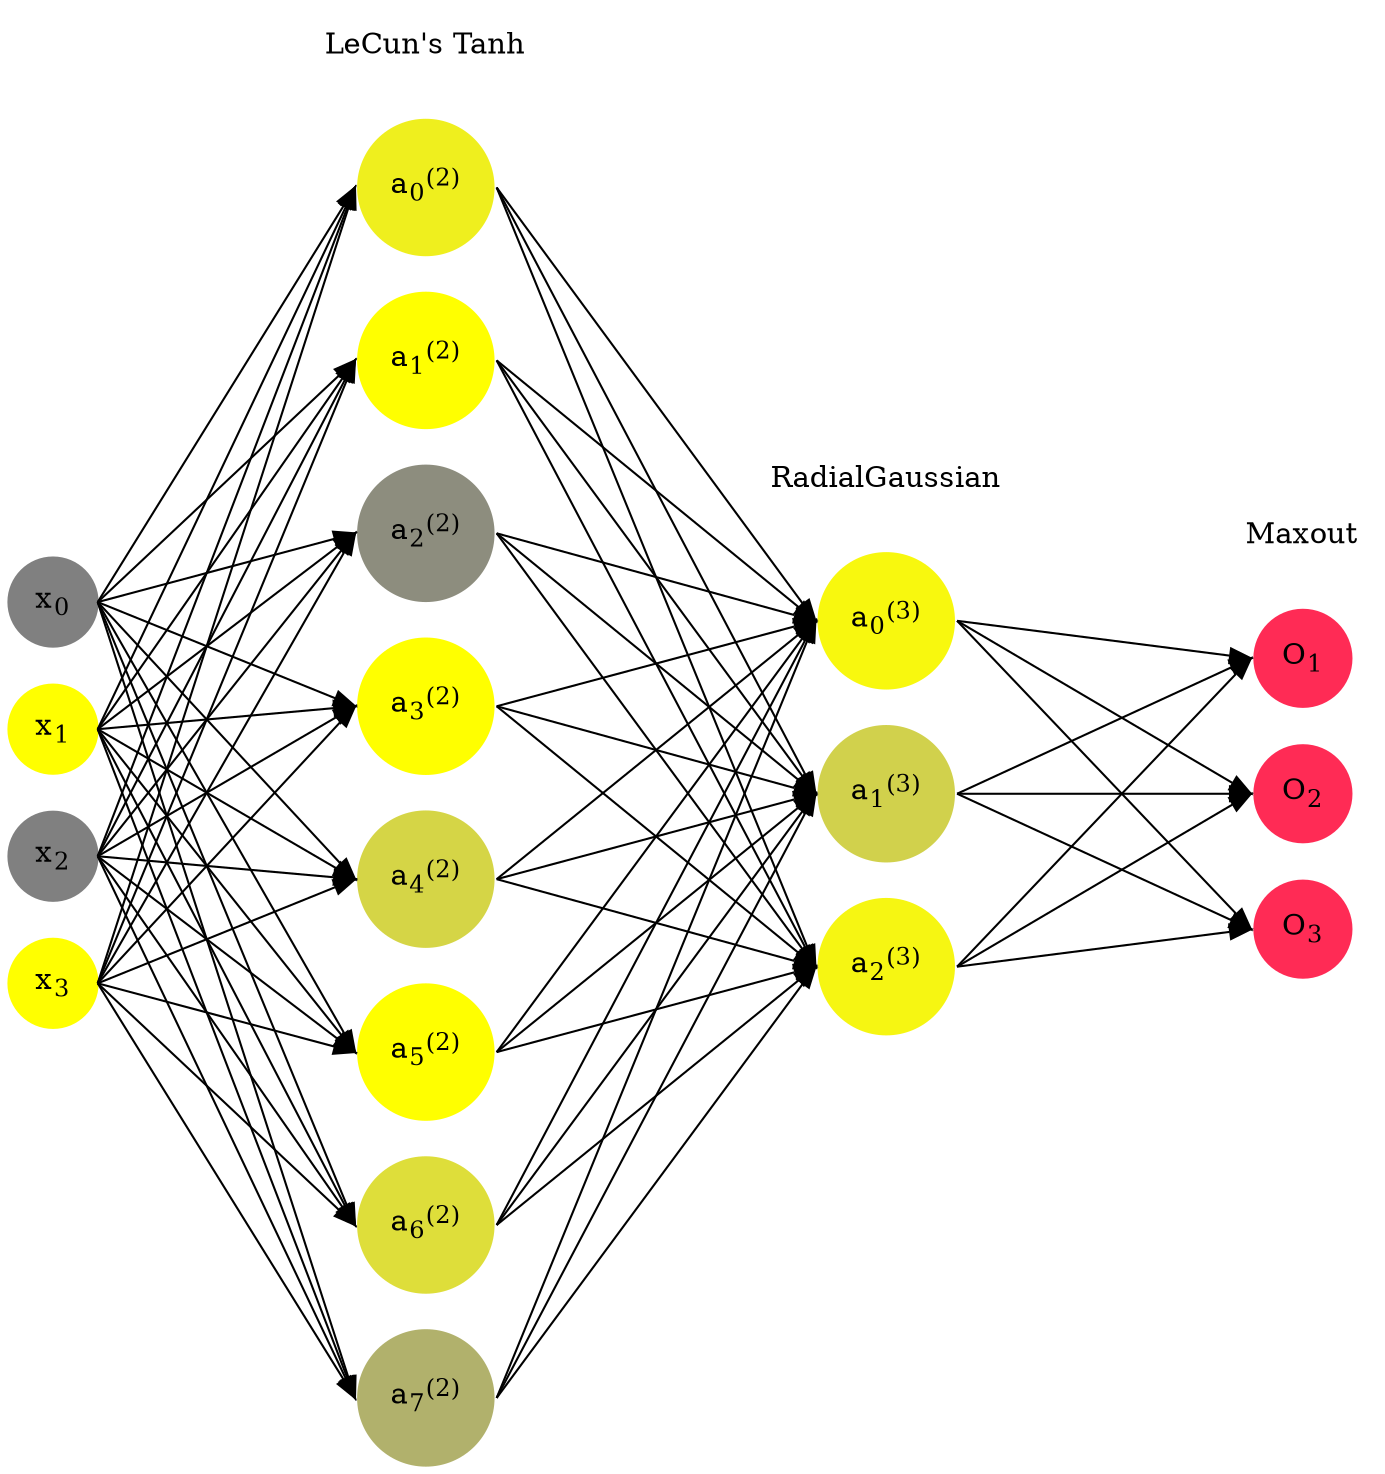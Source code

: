 digraph G {
	rankdir = LR;
	splines=false;
	edge[style=invis];
	ranksep= 1.4;
	{
	node [shape=circle, color="0.1667, 0.0, 0.5", style=filled, fillcolor="0.1667, 0.0, 0.5"];
	x0 [label=<x<sub>0</sub>>];
	}
	{
	node [shape=circle, color="0.1667, 1.0, 1.0", style=filled, fillcolor="0.1667, 1.0, 1.0"];
	x1 [label=<x<sub>1</sub>>];
	}
	{
	node [shape=circle, color="0.1667, 0.0, 0.5", style=filled, fillcolor="0.1667, 0.0, 0.5"];
	x2 [label=<x<sub>2</sub>>];
	}
	{
	node [shape=circle, color="0.1667, 1.0, 1.0", style=filled, fillcolor="0.1667, 1.0, 1.0"];
	x3 [label=<x<sub>3</sub>>];
	}
	{
	node [shape=circle, color="0.1667, 0.870621, 0.935310", style=filled, fillcolor="0.1667, 0.870621, 0.935310"];
	a02 [label=<a<sub>0</sub><sup>(2)</sup>>];
	}
	{
	node [shape=circle, color="0.1667, 1.422180, 1.211090", style=filled, fillcolor="0.1667, 1.422180, 1.211090"];
	a12 [label=<a<sub>1</sub><sup>(2)</sup>>];
	}
	{
	node [shape=circle, color="0.1667, 0.107300, 0.553650", style=filled, fillcolor="0.1667, 0.107300, 0.553650"];
	a22 [label=<a<sub>2</sub><sup>(2)</sup>>];
	}
	{
	node [shape=circle, color="0.1667, 1.282531, 1.141266", style=filled, fillcolor="0.1667, 1.282531, 1.141266"];
	a32 [label=<a<sub>3</sub><sup>(2)</sup>>];
	}
	{
	node [shape=circle, color="0.1667, 0.671330, 0.835665", style=filled, fillcolor="0.1667, 0.671330, 0.835665"];
	a42 [label=<a<sub>4</sub><sup>(2)</sup>>];
	}
	{
	node [shape=circle, color="0.1667, 1.537730, 1.268865", style=filled, fillcolor="0.1667, 1.537730, 1.268865"];
	a52 [label=<a<sub>5</sub><sup>(2)</sup>>];
	}
	{
	node [shape=circle, color="0.1667, 0.735673, 0.867837", style=filled, fillcolor="0.1667, 0.735673, 0.867837"];
	a62 [label=<a<sub>6</sub><sup>(2)</sup>>];
	}
	{
	node [shape=circle, color="0.1667, 0.385882, 0.692941", style=filled, fillcolor="0.1667, 0.385882, 0.692941"];
	a72 [label=<a<sub>7</sub><sup>(2)</sup>>];
	}
	{
	node [shape=circle, color="0.1667, 0.941336, 0.970668", style=filled, fillcolor="0.1667, 0.941336, 0.970668"];
	a03 [label=<a<sub>0</sub><sup>(3)</sup>>];
	}
	{
	node [shape=circle, color="0.1667, 0.633758, 0.816879", style=filled, fillcolor="0.1667, 0.633758, 0.816879"];
	a13 [label=<a<sub>1</sub><sup>(3)</sup>>];
	}
	{
	node [shape=circle, color="0.1667, 0.923689, 0.961844", style=filled, fillcolor="0.1667, 0.923689, 0.961844"];
	a23 [label=<a<sub>2</sub><sup>(3)</sup>>];
	}
	{
	node [shape=circle, color="0.9667, 0.83, 1.0", style=filled, fillcolor="0.9667, 0.83, 1.0"];
	O1 [label=<O<sub>1</sub>>];
	}
	{
	node [shape=circle, color="0.9667, 0.83, 1.0", style=filled, fillcolor="0.9667, 0.83, 1.0"];
	O2 [label=<O<sub>2</sub>>];
	}
	{
	node [shape=circle, color="0.9667, 0.83, 1.0", style=filled, fillcolor="0.9667, 0.83, 1.0"];
	O3 [label=<O<sub>3</sub>>];
	}
	{
	rank=same;
	x0->x1->x2->x3;
	}
	{
	rank=same;
	a02->a12->a22->a32->a42->a52->a62->a72;
	}
	{
	rank=same;
	a03->a13->a23;
	}
	{
	rank=same;
	O1->O2->O3;
	}
	l1 [shape=plaintext,label="LeCun's Tanh"];
	l1->a02;
	{rank=same; l1;a02};
	l2 [shape=plaintext,label="RadialGaussian"];
	l2->a03;
	{rank=same; l2;a03};
	l3 [shape=plaintext,label="Maxout"];
	l3->O1;
	{rank=same; l3;O1};
edge[style=solid, tailport=e, headport=w];
	{x0;x1;x2;x3} -> {a02;a12;a22;a32;a42;a52;a62;a72};
	{a02;a12;a22;a32;a42;a52;a62;a72} -> {a03;a13;a23};
	{a03;a13;a23} -> {O1,O2,O3};
}